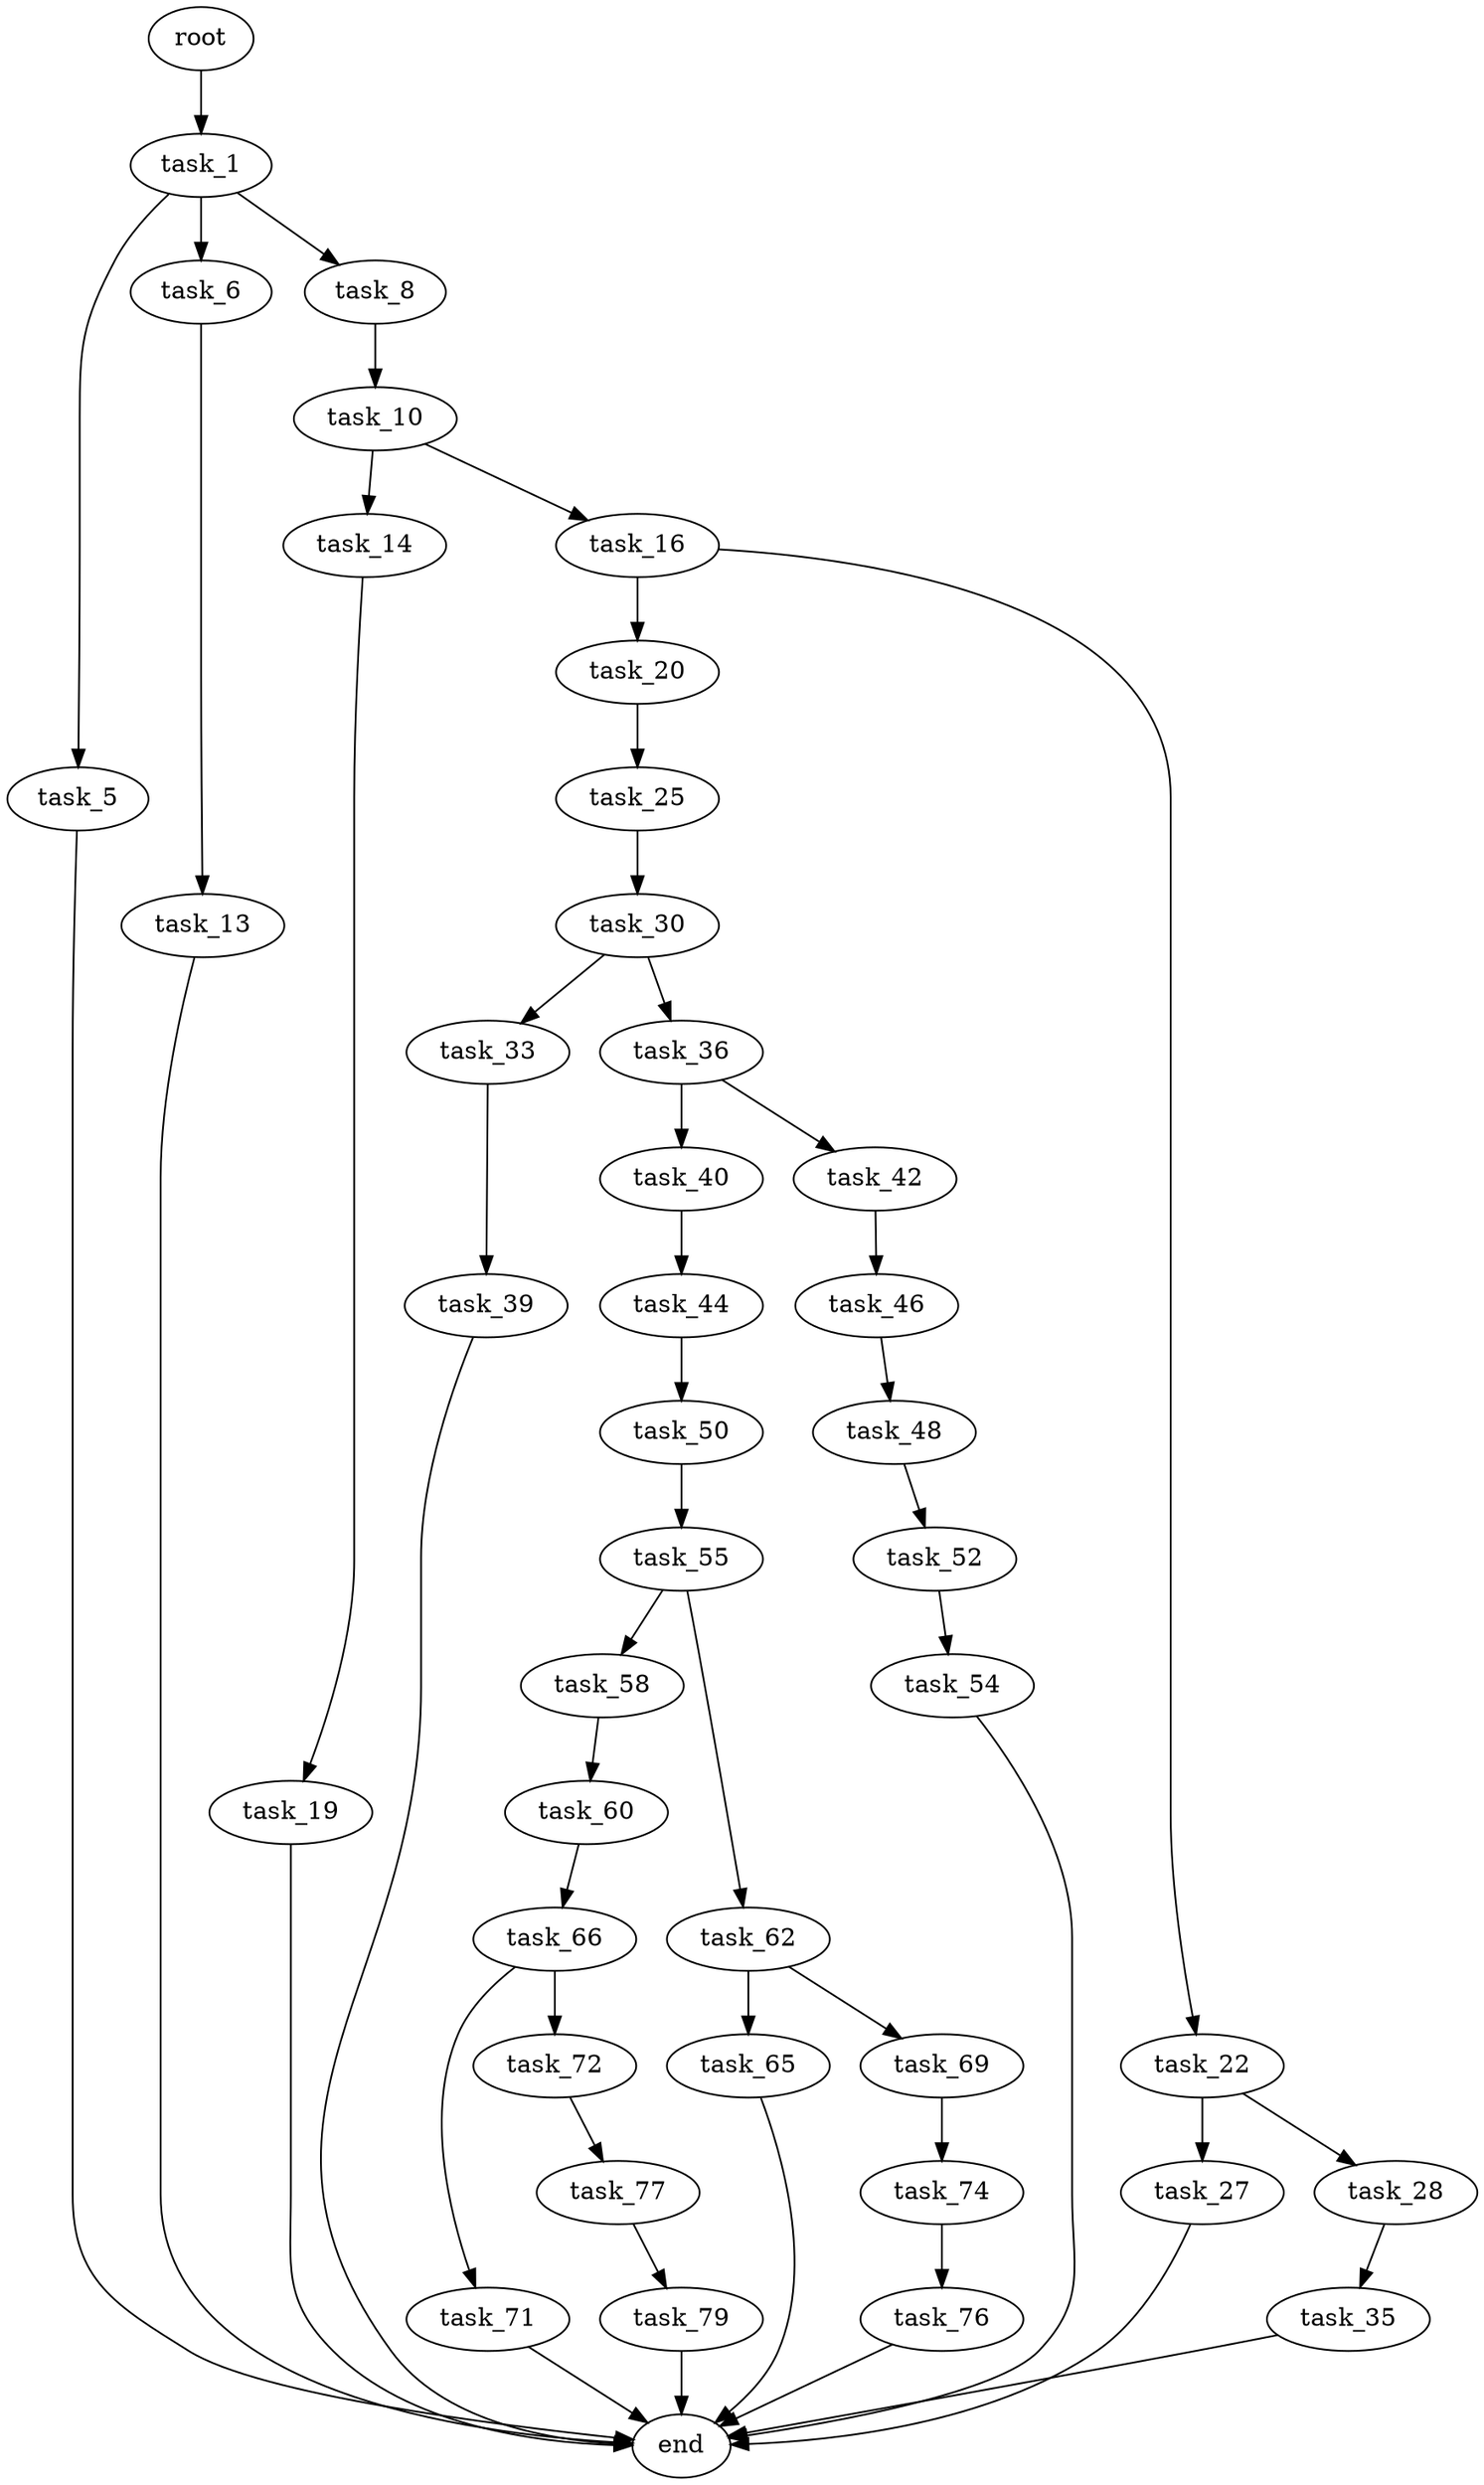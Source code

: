 digraph G {
  root [size="0.000000"];
  task_1 [size="30648836318.000000"];
  task_5 [size="134217728000.000000"];
  task_6 [size="2768670864.000000"];
  task_8 [size="782757789696.000000"];
  end [size="0.000000"];
  task_13 [size="199428442020.000000"];
  task_10 [size="748516444416.000000"];
  task_14 [size="28991029248.000000"];
  task_16 [size="782757789696.000000"];
  task_19 [size="27047471842.000000"];
  task_20 [size="1088761311.000000"];
  task_22 [size="231928233984.000000"];
  task_25 [size="846399088548.000000"];
  task_27 [size="159676287862.000000"];
  task_28 [size="1073741824000.000000"];
  task_30 [size="807917574568.000000"];
  task_35 [size="147058020840.000000"];
  task_33 [size="19970000418.000000"];
  task_36 [size="252082155100.000000"];
  task_39 [size="36135646516.000000"];
  task_40 [size="506215569674.000000"];
  task_42 [size="10982478587.000000"];
  task_44 [size="27629056998.000000"];
  task_46 [size="6515411410.000000"];
  task_50 [size="8825704006.000000"];
  task_48 [size="143224779633.000000"];
  task_52 [size="133327464611.000000"];
  task_55 [size="5027674019.000000"];
  task_54 [size="28991029248.000000"];
  task_58 [size="231928233984.000000"];
  task_62 [size="986882297324.000000"];
  task_60 [size="231928233984.000000"];
  task_66 [size="629381926351.000000"];
  task_65 [size="8589934592.000000"];
  task_69 [size="24145713424.000000"];
  task_71 [size="167739191312.000000"];
  task_72 [size="4576157377.000000"];
  task_74 [size="8448609954.000000"];
  task_77 [size="244892725371.000000"];
  task_76 [size="268129213033.000000"];
  task_79 [size="571327454.000000"];

  root -> task_1 [size="1.000000"];
  task_1 -> task_5 [size="679477248.000000"];
  task_1 -> task_6 [size="679477248.000000"];
  task_1 -> task_8 [size="679477248.000000"];
  task_5 -> end [size="1.000000"];
  task_6 -> task_13 [size="134217728.000000"];
  task_8 -> task_10 [size="679477248.000000"];
  task_13 -> end [size="1.000000"];
  task_10 -> task_14 [size="536870912.000000"];
  task_10 -> task_16 [size="536870912.000000"];
  task_14 -> task_19 [size="75497472.000000"];
  task_16 -> task_20 [size="679477248.000000"];
  task_16 -> task_22 [size="679477248.000000"];
  task_19 -> end [size="1.000000"];
  task_20 -> task_25 [size="134217728.000000"];
  task_22 -> task_27 [size="301989888.000000"];
  task_22 -> task_28 [size="301989888.000000"];
  task_25 -> task_30 [size="536870912.000000"];
  task_27 -> end [size="1.000000"];
  task_28 -> task_35 [size="838860800.000000"];
  task_30 -> task_33 [size="536870912.000000"];
  task_30 -> task_36 [size="536870912.000000"];
  task_35 -> end [size="1.000000"];
  task_33 -> task_39 [size="679477248.000000"];
  task_36 -> task_40 [size="209715200.000000"];
  task_36 -> task_42 [size="209715200.000000"];
  task_39 -> end [size="1.000000"];
  task_40 -> task_44 [size="838860800.000000"];
  task_42 -> task_46 [size="411041792.000000"];
  task_44 -> task_50 [size="536870912.000000"];
  task_46 -> task_48 [size="134217728.000000"];
  task_50 -> task_55 [size="209715200.000000"];
  task_48 -> task_52 [size="209715200.000000"];
  task_52 -> task_54 [size="209715200.000000"];
  task_55 -> task_58 [size="209715200.000000"];
  task_55 -> task_62 [size="209715200.000000"];
  task_54 -> end [size="1.000000"];
  task_58 -> task_60 [size="301989888.000000"];
  task_62 -> task_65 [size="679477248.000000"];
  task_62 -> task_69 [size="679477248.000000"];
  task_60 -> task_66 [size="301989888.000000"];
  task_66 -> task_71 [size="838860800.000000"];
  task_66 -> task_72 [size="838860800.000000"];
  task_65 -> end [size="1.000000"];
  task_69 -> task_74 [size="33554432.000000"];
  task_71 -> end [size="1.000000"];
  task_72 -> task_77 [size="134217728.000000"];
  task_74 -> task_76 [size="134217728.000000"];
  task_77 -> task_79 [size="301989888.000000"];
  task_76 -> end [size="1.000000"];
  task_79 -> end [size="1.000000"];
}
